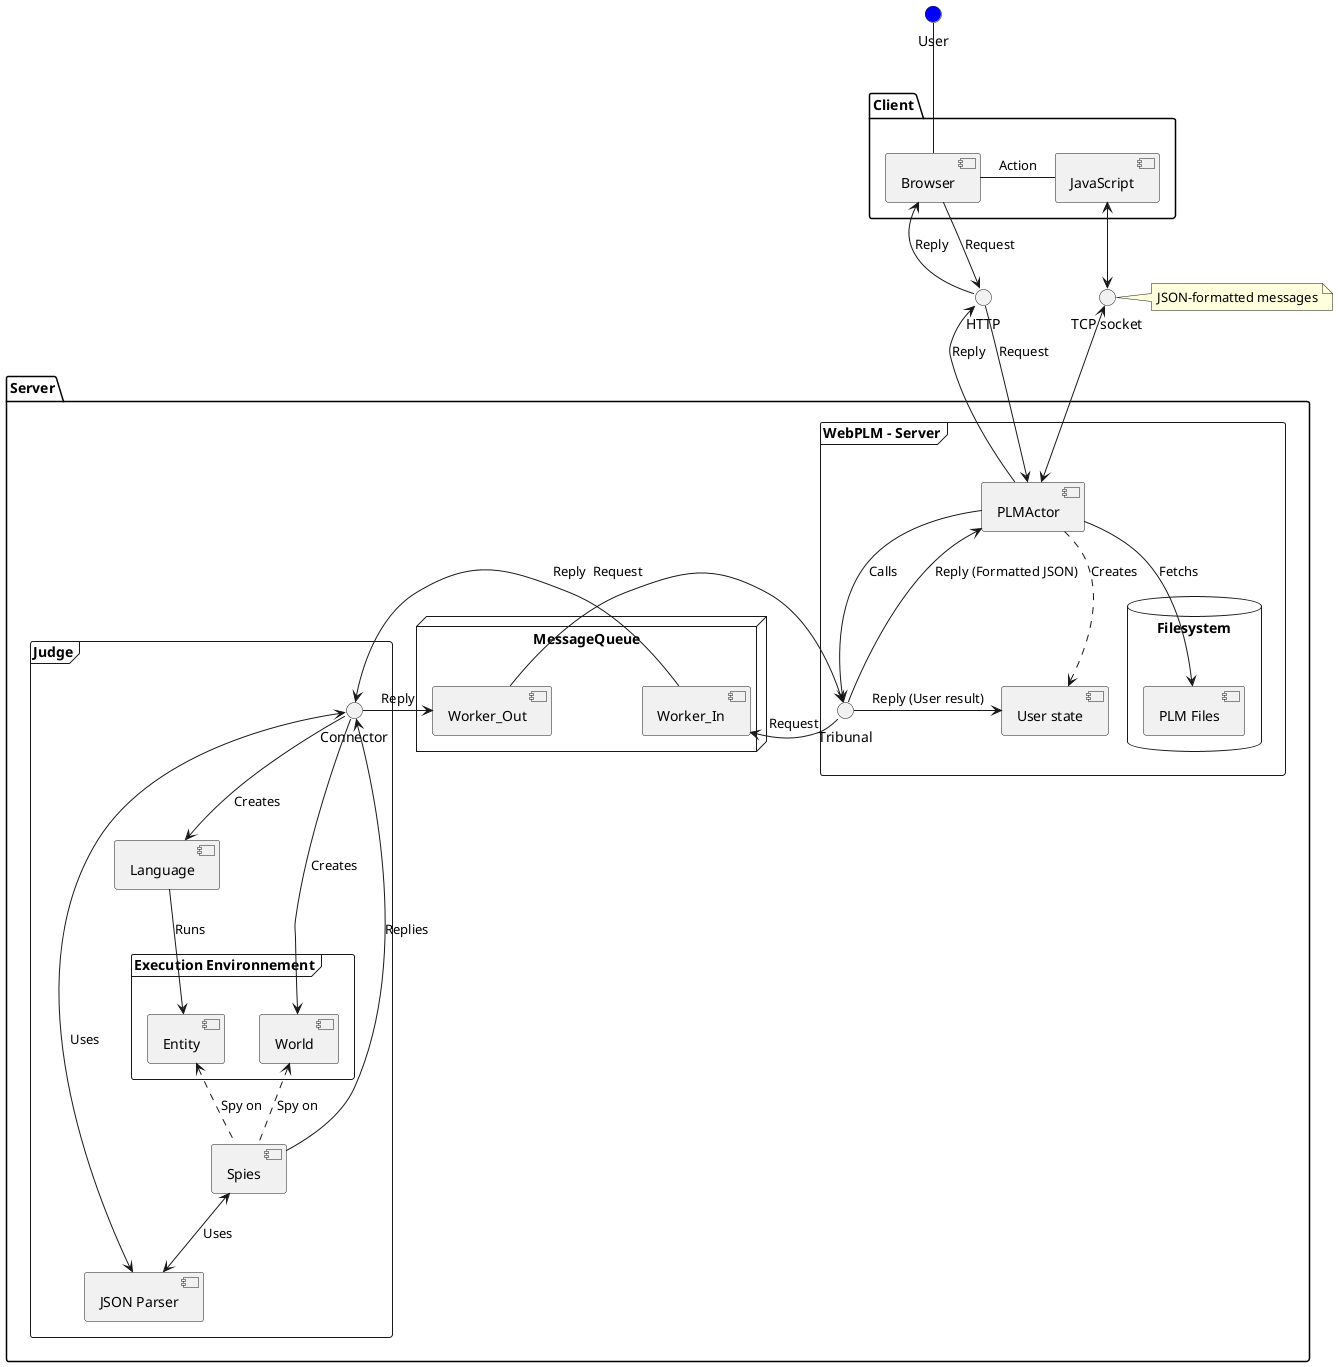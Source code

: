 @startuml
() "User" as User #Blue
package Client {
	[Browser]
	[JavaScript]
	Browser -r- JavaScript : Action
}
User -d- Browser
() "HTTP" as HTTP
Browser -d-> HTTP : Request
() "TCP socket" as Socket
note right of Socket : JSON-formatted messages
JavaScript <-d-> Socket
HTTP -u-> Browser : Reply
package Server {
	frame "WebPLM - Server" {
		[PLMActor]
		[User state]
		database Filesystem {
			[PLM Files]
		}
		() "Tribunal" as mqIn
		PLMActor .d.> [User state] : Creates
		PLMActor --> [PLM Files] : Fetchs
		PLMActor -d-> mqIn : Calls 
		mqIn -> [User state] : Reply (User result)
		mqIn -u-> PLMActor : Reply (Formatted JSON)
	}
	node MessageQueue {
		[Worker_In]
		[Worker_Out]
	}
	mqIn -> Worker_In : Request
	Worker_Out -> mqIn : Reply
	frame Judge {
		() "Connector" as mqOut
		frame "Execution Environnement" {
			[World]
			[Entity]
		}
		[Language]
		[JSON Parser]
		[Spies]
		mqOut <-r-> [JSON Parser] : Uses
		Spies <--> [JSON Parser] : Uses
		mqOut --> World : Creates
		mqOut --> Language : Creates
		Language --> Entity : Runs
		World <.r. Spies : Spy on
		Entity <.. Spies : Spy on
		Spies -u-> mqOut : Replies
	}
	Worker_In -> mqOut : Request
	mqOut -> Worker_Out : Reply
}
Socket <-d-> PLMActor
HTTP -d-> PLMActor : Request
PLMActor -u-> HTTP : Reply
@enduml
